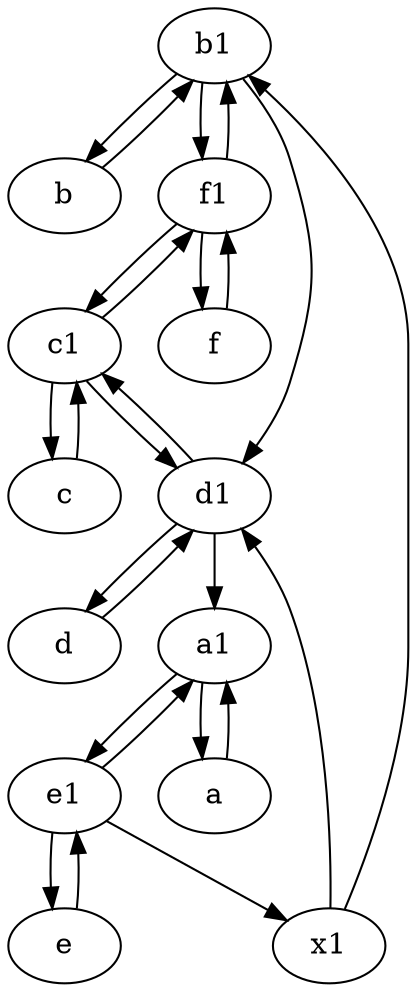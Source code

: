 digraph  {
	b1 [pos="45,20!"];
	x1;
	b [pos="50,20!"];
	f1;
	c [pos="20,10!"];
	a [pos="40,10!"];
	a1 [pos="40,15!"];
	e [pos="30,50!"];
	e1 [pos="25,45!"];
	d [pos="20,30!"];
	c1 [pos="30,15!"];
	d1 [pos="25,30!"];
	f [pos="15,45!"];
	e1 -> a1;
	c1 -> c;
	f1 -> f;
	a -> a1;
	x1 -> b1;
	b1 -> d1;
	d1 -> c1;
	e1 -> x1;
	c1 -> d1;
	f1 -> b1;
	d -> d1;
	e -> e1;
	b -> b1;
	f1 -> c1;
	c -> c1;
	d1 -> d;
	b1 -> b;
	a1 -> e1;
	e1 -> e;
	f -> f1;
	d1 -> a1;
	c1 -> f1;
	x1 -> d1;
	b1 -> f1;
	a1 -> a;

	}